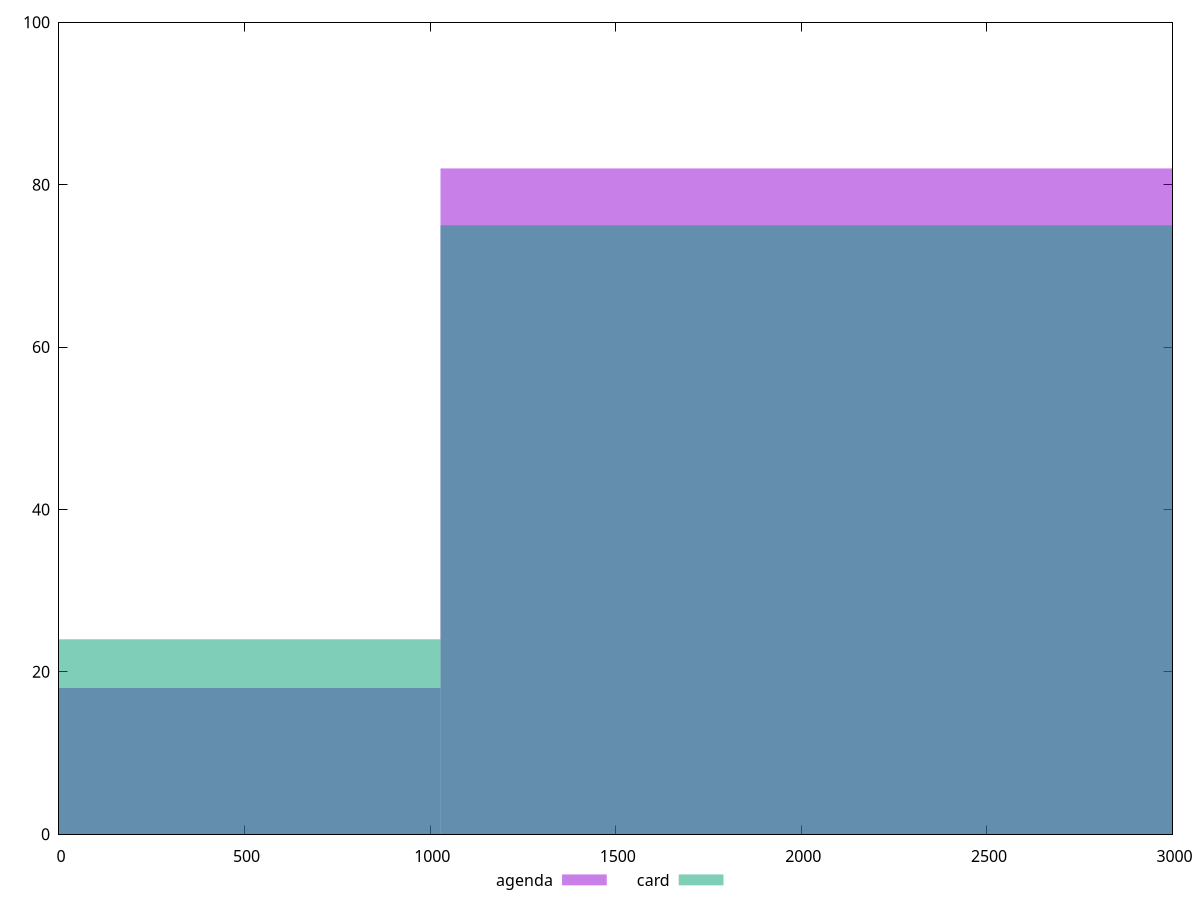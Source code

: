 reset

$agenda <<EOF
2055.6872680530005 82
0 18
EOF

$card <<EOF
2055.6872680530005 75
0 24
EOF

set key outside below
set boxwidth 2055.6872680530005
set xrange [0:3000]
set yrange [0:100]
set trange [0:100]
set style fill transparent solid 0.5 noborder
set terminal svg size 640, 500 enhanced background rgb 'white'
set output "report/report_00029_2021-02-24T13-36-40.390Z/unused-javascript/comparison/histogram/1_vs_2.svg"

plot $agenda title "agenda" with boxes, \
     $card title "card" with boxes

reset

